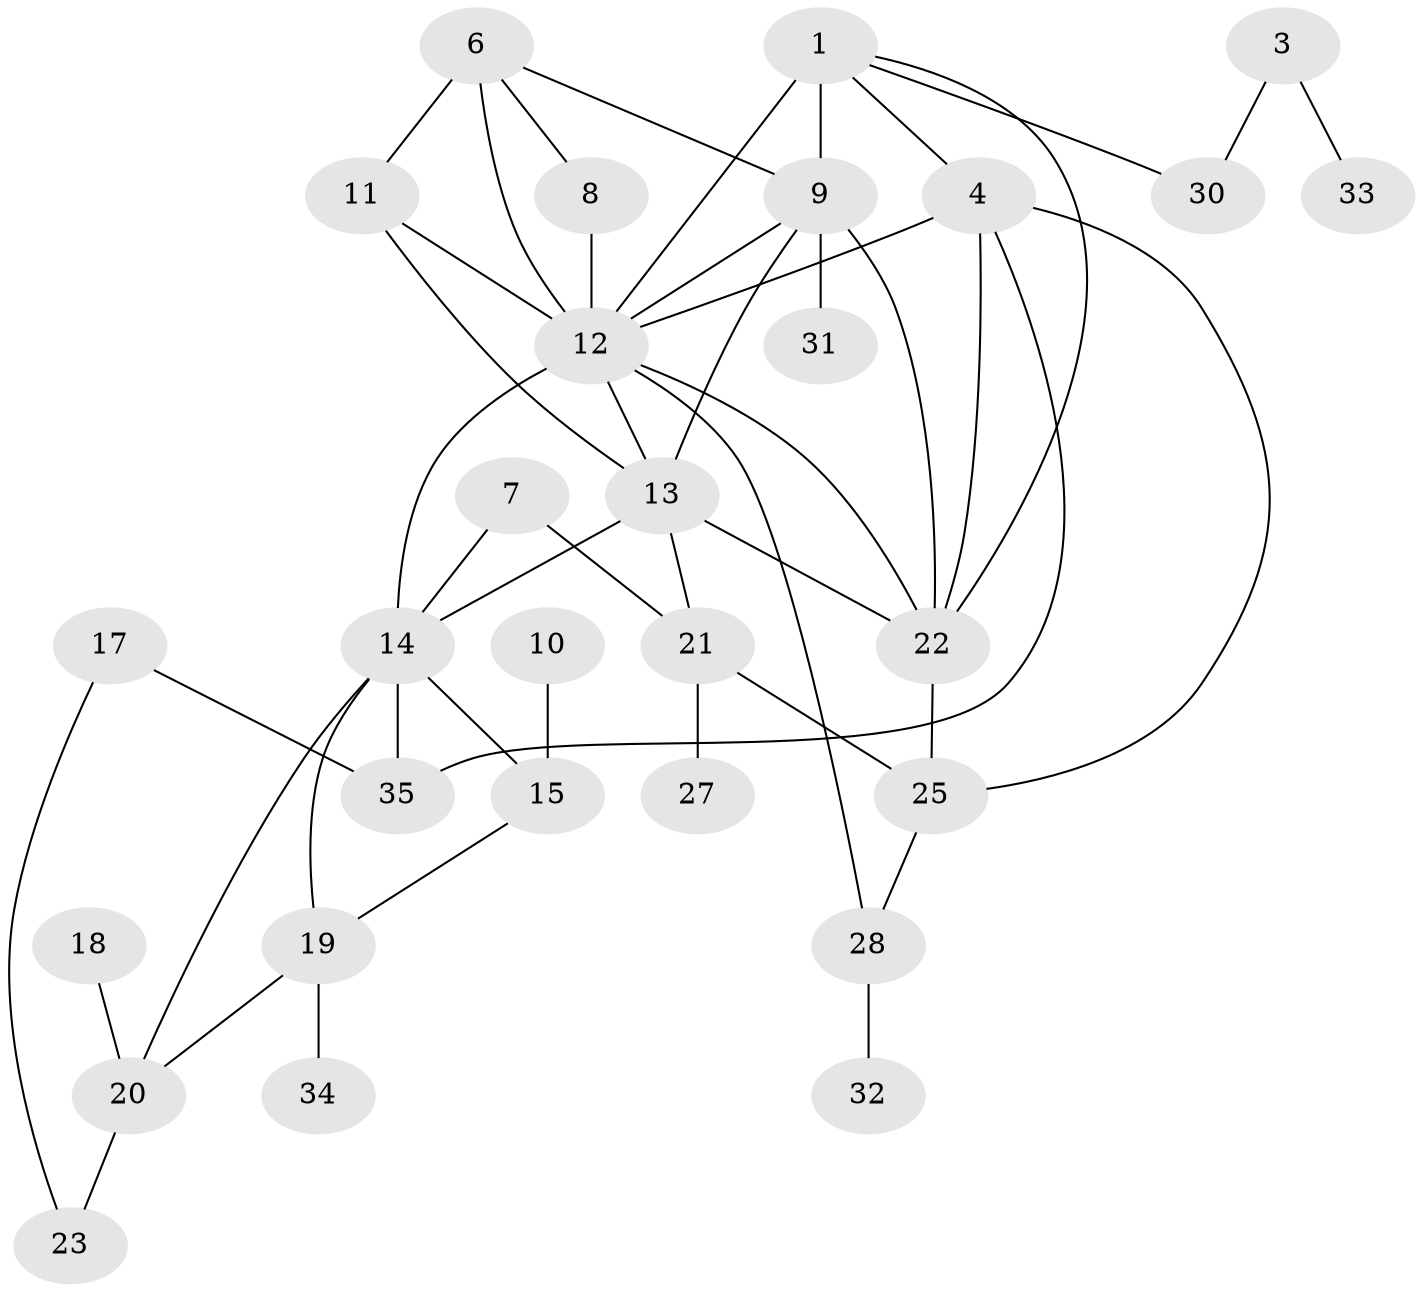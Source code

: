 // original degree distribution, {3: 0.2714285714285714, 0: 0.07142857142857142, 1: 0.2, 5: 0.04285714285714286, 2: 0.14285714285714285, 6: 0.02857142857142857, 7: 0.05714285714285714, 4: 0.17142857142857143, 8: 0.014285714285714285}
// Generated by graph-tools (version 1.1) at 2025/33/03/09/25 02:33:49]
// undirected, 29 vertices, 48 edges
graph export_dot {
graph [start="1"]
  node [color=gray90,style=filled];
  1;
  3;
  4;
  6;
  7;
  8;
  9;
  10;
  11;
  12;
  13;
  14;
  15;
  17;
  18;
  19;
  20;
  21;
  22;
  23;
  25;
  27;
  28;
  30;
  31;
  32;
  33;
  34;
  35;
  1 -- 4 [weight=1.0];
  1 -- 9 [weight=2.0];
  1 -- 12 [weight=3.0];
  1 -- 22 [weight=1.0];
  1 -- 30 [weight=1.0];
  3 -- 30 [weight=1.0];
  3 -- 33 [weight=1.0];
  4 -- 12 [weight=1.0];
  4 -- 22 [weight=1.0];
  4 -- 25 [weight=1.0];
  4 -- 35 [weight=1.0];
  6 -- 8 [weight=1.0];
  6 -- 9 [weight=1.0];
  6 -- 11 [weight=1.0];
  6 -- 12 [weight=2.0];
  7 -- 14 [weight=2.0];
  7 -- 21 [weight=1.0];
  8 -- 12 [weight=1.0];
  9 -- 12 [weight=3.0];
  9 -- 13 [weight=2.0];
  9 -- 22 [weight=2.0];
  9 -- 31 [weight=1.0];
  10 -- 15 [weight=2.0];
  11 -- 12 [weight=1.0];
  11 -- 13 [weight=1.0];
  12 -- 13 [weight=3.0];
  12 -- 14 [weight=4.0];
  12 -- 22 [weight=2.0];
  12 -- 28 [weight=1.0];
  13 -- 14 [weight=1.0];
  13 -- 21 [weight=1.0];
  13 -- 22 [weight=1.0];
  14 -- 15 [weight=2.0];
  14 -- 19 [weight=2.0];
  14 -- 20 [weight=1.0];
  14 -- 35 [weight=1.0];
  15 -- 19 [weight=1.0];
  17 -- 23 [weight=1.0];
  17 -- 35 [weight=1.0];
  18 -- 20 [weight=1.0];
  19 -- 20 [weight=1.0];
  19 -- 34 [weight=1.0];
  20 -- 23 [weight=1.0];
  21 -- 25 [weight=1.0];
  21 -- 27 [weight=1.0];
  22 -- 25 [weight=1.0];
  25 -- 28 [weight=1.0];
  28 -- 32 [weight=1.0];
}
